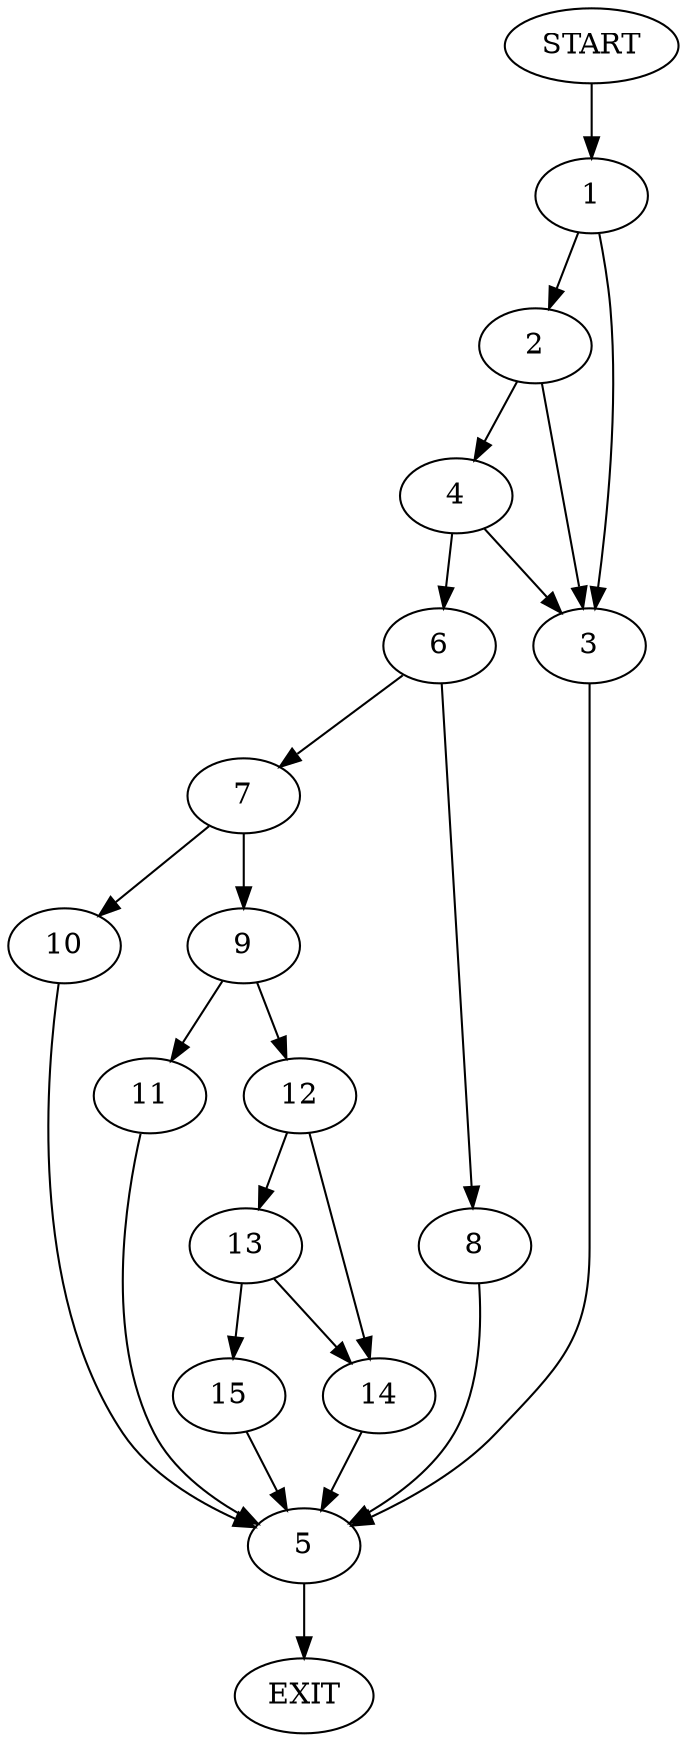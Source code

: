 digraph {
0 [label="START"]
16 [label="EXIT"]
0 -> 1
1 -> 2
1 -> 3
2 -> 4
2 -> 3
3 -> 5
4 -> 3
4 -> 6
6 -> 7
6 -> 8
5 -> 16
8 -> 5
7 -> 9
7 -> 10
9 -> 11
9 -> 12
10 -> 5
11 -> 5
12 -> 13
12 -> 14
14 -> 5
13 -> 14
13 -> 15
15 -> 5
}
